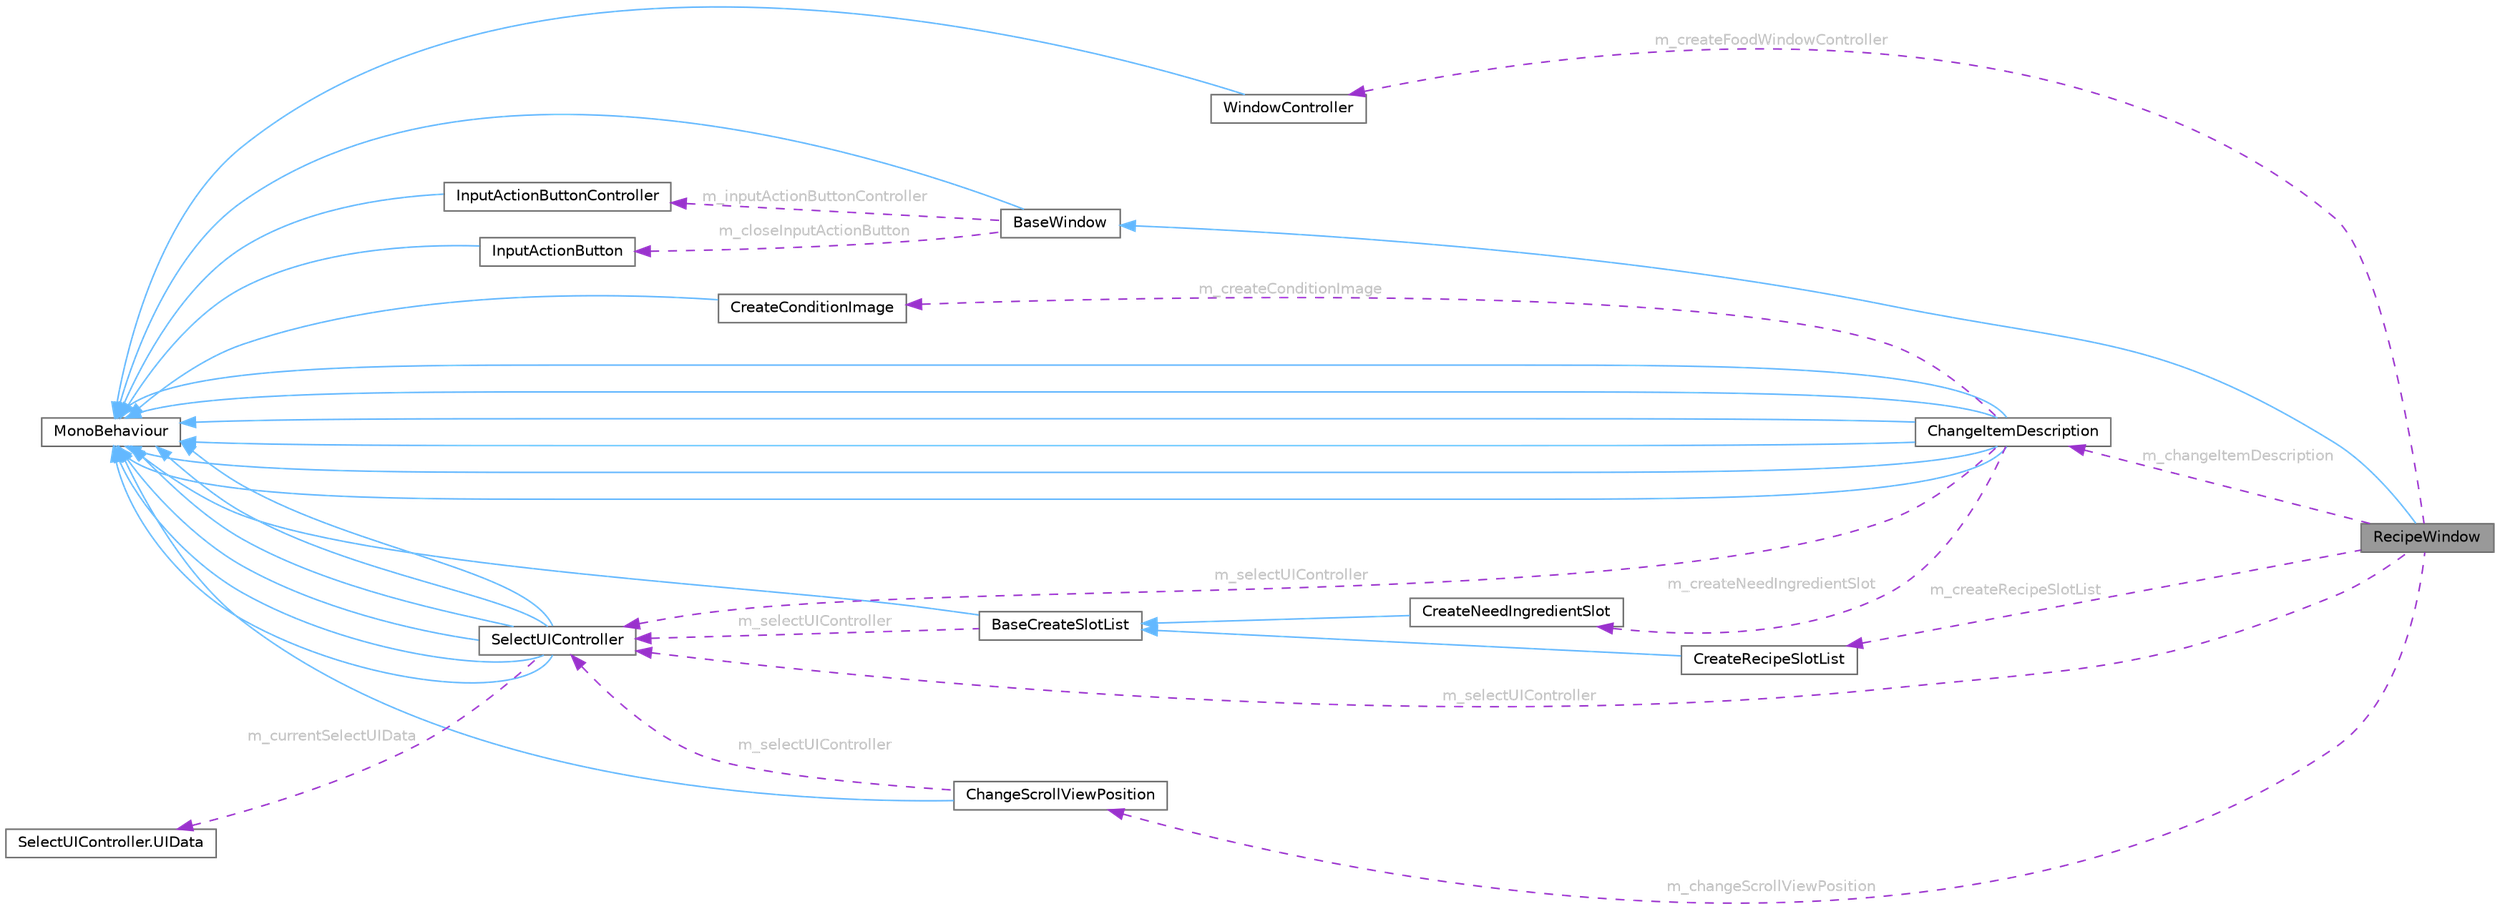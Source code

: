 digraph "RecipeWindow"
{
 // LATEX_PDF_SIZE
  bgcolor="transparent";
  edge [fontname=Helvetica,fontsize=10,labelfontname=Helvetica,labelfontsize=10];
  node [fontname=Helvetica,fontsize=10,shape=box,height=0.2,width=0.4];
  rankdir="LR";
  Node1 [id="Node000001",label="RecipeWindow",height=0.2,width=0.4,color="gray40", fillcolor="grey60", style="filled", fontcolor="black",tooltip=" "];
  Node2 -> Node1 [id="edge1_Node000001_Node000002",dir="back",color="steelblue1",style="solid",tooltip=" "];
  Node2 [id="Node000002",label="BaseWindow",height=0.2,width=0.4,color="gray40", fillcolor="white", style="filled",URL="$class_base_window.html",tooltip=" "];
  Node3 -> Node2 [id="edge2_Node000002_Node000003",dir="back",color="steelblue1",style="solid",tooltip=" "];
  Node3 [id="Node000003",label="MonoBehaviour",height=0.2,width=0.4,color="gray40", fillcolor="white", style="filled",tooltip=" "];
  Node4 -> Node2 [id="edge3_Node000002_Node000004",dir="back",color="darkorchid3",style="dashed",tooltip=" ",label=" m_inputActionButtonController",fontcolor="grey" ];
  Node4 [id="Node000004",label="InputActionButtonController",height=0.2,width=0.4,color="gray40", fillcolor="white", style="filled",URL="$class_input_action_button_controller.html",tooltip=" "];
  Node3 -> Node4 [id="edge4_Node000004_Node000003",dir="back",color="steelblue1",style="solid",tooltip=" "];
  Node5 -> Node2 [id="edge5_Node000002_Node000005",dir="back",color="darkorchid3",style="dashed",tooltip=" ",label=" m_closeInputActionButton",fontcolor="grey" ];
  Node5 [id="Node000005",label="InputActionButton",height=0.2,width=0.4,color="gray40", fillcolor="white", style="filled",URL="$class_input_action_button.html",tooltip=" "];
  Node3 -> Node5 [id="edge6_Node000005_Node000003",dir="back",color="steelblue1",style="solid",tooltip=" "];
  Node6 -> Node1 [id="edge7_Node000001_Node000006",dir="back",color="darkorchid3",style="dashed",tooltip=" ",label=" m_selectUIController",fontcolor="grey" ];
  Node6 [id="Node000006",label="SelectUIController",height=0.2,width=0.4,color="gray40", fillcolor="white", style="filled",URL="$class_select_u_i_controller.html",tooltip=" "];
  Node3 -> Node6 [id="edge8_Node000006_Node000003",dir="back",color="steelblue1",style="solid",tooltip=" "];
  Node3 -> Node6 [id="edge9_Node000006_Node000003",dir="back",color="steelblue1",style="solid",tooltip=" "];
  Node3 -> Node6 [id="edge10_Node000006_Node000003",dir="back",color="steelblue1",style="solid",tooltip=" "];
  Node3 -> Node6 [id="edge11_Node000006_Node000003",dir="back",color="steelblue1",style="solid",tooltip=" "];
  Node3 -> Node6 [id="edge12_Node000006_Node000003",dir="back",color="steelblue1",style="solid",tooltip=" "];
  Node3 -> Node6 [id="edge13_Node000006_Node000003",dir="back",color="steelblue1",style="solid",tooltip=" "];
  Node7 -> Node6 [id="edge14_Node000006_Node000007",dir="back",color="darkorchid3",style="dashed",tooltip=" ",label=" m_currentSelectUIData",fontcolor="grey" ];
  Node7 [id="Node000007",label="SelectUIController.UIData",height=0.2,width=0.4,color="gray40", fillcolor="white", style="filled",URL="$class_select_u_i_controller_1_1_u_i_data.html",tooltip=" "];
  Node8 -> Node1 [id="edge15_Node000001_Node000008",dir="back",color="darkorchid3",style="dashed",tooltip=" ",label=" m_createRecipeSlotList",fontcolor="grey" ];
  Node8 [id="Node000008",label="CreateRecipeSlotList",height=0.2,width=0.4,color="gray40", fillcolor="white", style="filled",URL="$class_create_recipe_slot_list.html",tooltip=" "];
  Node9 -> Node8 [id="edge16_Node000008_Node000009",dir="back",color="steelblue1",style="solid",tooltip=" "];
  Node9 [id="Node000009",label="BaseCreateSlotList",height=0.2,width=0.4,color="gray40", fillcolor="white", style="filled",URL="$class_base_create_slot_list.html",tooltip=" "];
  Node3 -> Node9 [id="edge17_Node000009_Node000003",dir="back",color="steelblue1",style="solid",tooltip=" "];
  Node6 -> Node9 [id="edge18_Node000009_Node000006",dir="back",color="darkorchid3",style="dashed",tooltip=" ",label=" m_selectUIController",fontcolor="grey" ];
  Node10 -> Node1 [id="edge19_Node000001_Node000010",dir="back",color="darkorchid3",style="dashed",tooltip=" ",label=" m_changeItemDescription",fontcolor="grey" ];
  Node10 [id="Node000010",label="ChangeItemDescription",height=0.2,width=0.4,color="gray40", fillcolor="white", style="filled",URL="$class_change_item_description.html",tooltip=" "];
  Node3 -> Node10 [id="edge20_Node000010_Node000003",dir="back",color="steelblue1",style="solid",tooltip=" "];
  Node3 -> Node10 [id="edge21_Node000010_Node000003",dir="back",color="steelblue1",style="solid",tooltip=" "];
  Node3 -> Node10 [id="edge22_Node000010_Node000003",dir="back",color="steelblue1",style="solid",tooltip=" "];
  Node3 -> Node10 [id="edge23_Node000010_Node000003",dir="back",color="steelblue1",style="solid",tooltip=" "];
  Node3 -> Node10 [id="edge24_Node000010_Node000003",dir="back",color="steelblue1",style="solid",tooltip=" "];
  Node3 -> Node10 [id="edge25_Node000010_Node000003",dir="back",color="steelblue1",style="solid",tooltip=" "];
  Node6 -> Node10 [id="edge26_Node000010_Node000006",dir="back",color="darkorchid3",style="dashed",tooltip=" ",label=" m_selectUIController",fontcolor="grey" ];
  Node11 -> Node10 [id="edge27_Node000010_Node000011",dir="back",color="darkorchid3",style="dashed",tooltip=" ",label=" m_createConditionImage",fontcolor="grey" ];
  Node11 [id="Node000011",label="CreateConditionImage",height=0.2,width=0.4,color="gray40", fillcolor="white", style="filled",URL="$class_create_condition_image.html",tooltip=" "];
  Node3 -> Node11 [id="edge28_Node000011_Node000003",dir="back",color="steelblue1",style="solid",tooltip=" "];
  Node12 -> Node10 [id="edge29_Node000010_Node000012",dir="back",color="darkorchid3",style="dashed",tooltip=" ",label=" m_createNeedIngredientSlot",fontcolor="grey" ];
  Node12 [id="Node000012",label="CreateNeedIngredientSlot",height=0.2,width=0.4,color="gray40", fillcolor="white", style="filled",URL="$class_create_need_ingredient_slot.html",tooltip=" "];
  Node9 -> Node12 [id="edge30_Node000012_Node000009",dir="back",color="steelblue1",style="solid",tooltip=" "];
  Node13 -> Node1 [id="edge31_Node000001_Node000013",dir="back",color="darkorchid3",style="dashed",tooltip=" ",label=" m_changeScrollViewPosition",fontcolor="grey" ];
  Node13 [id="Node000013",label="ChangeScrollViewPosition",height=0.2,width=0.4,color="gray40", fillcolor="white", style="filled",URL="$class_change_scroll_view_position.html",tooltip=" "];
  Node3 -> Node13 [id="edge32_Node000013_Node000003",dir="back",color="steelblue1",style="solid",tooltip=" "];
  Node6 -> Node13 [id="edge33_Node000013_Node000006",dir="back",color="darkorchid3",style="dashed",tooltip=" ",label=" m_selectUIController",fontcolor="grey" ];
  Node14 -> Node1 [id="edge34_Node000001_Node000014",dir="back",color="darkorchid3",style="dashed",tooltip=" ",label=" m_createFoodWindowController",fontcolor="grey" ];
  Node14 [id="Node000014",label="WindowController",height=0.2,width=0.4,color="gray40", fillcolor="white", style="filled",URL="$class_window_controller.html",tooltip=" "];
  Node3 -> Node14 [id="edge35_Node000014_Node000003",dir="back",color="steelblue1",style="solid",tooltip=" "];
}
